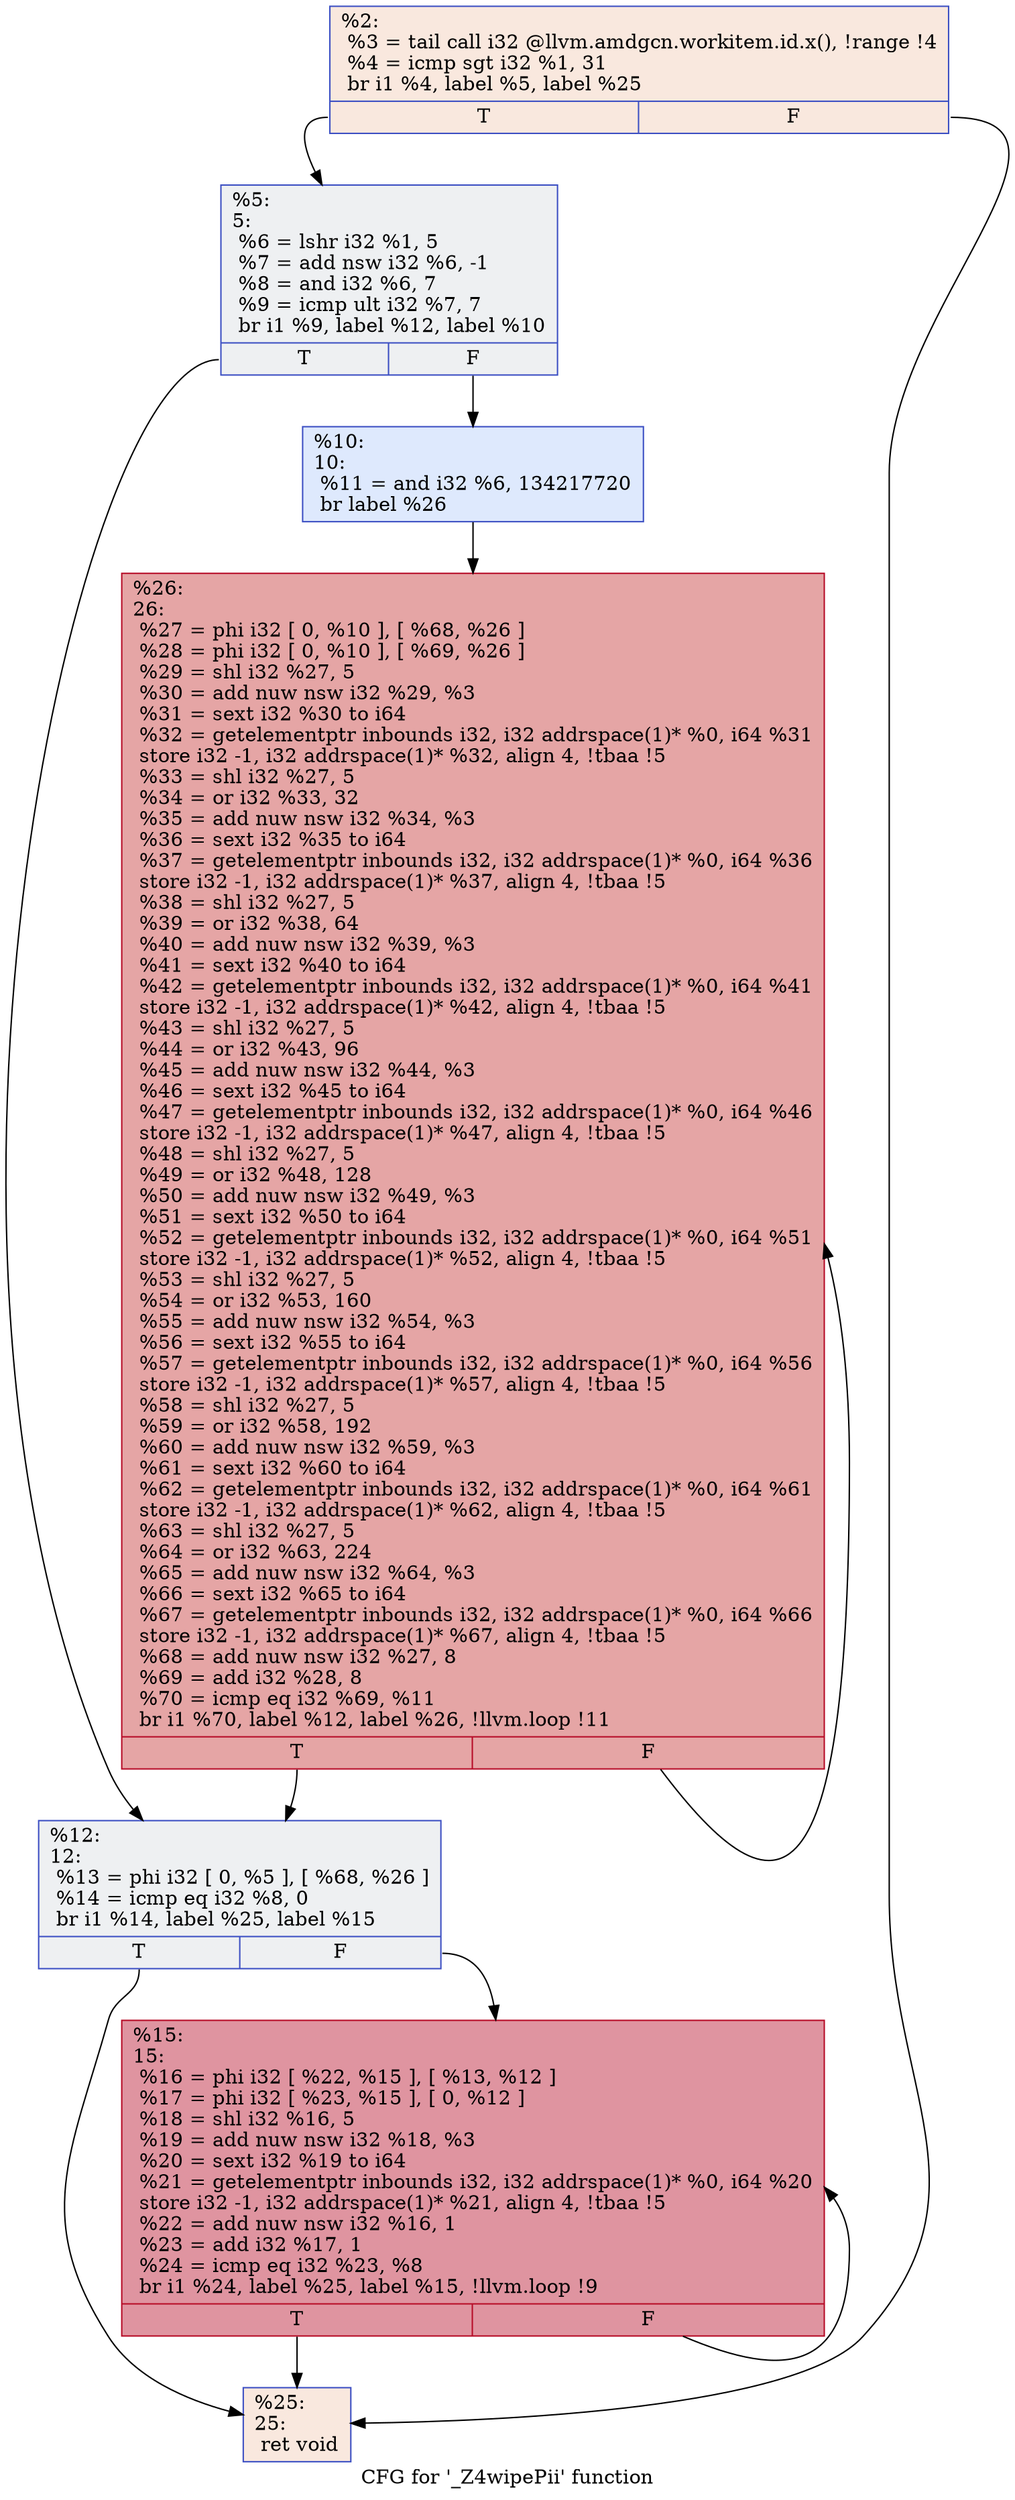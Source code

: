 digraph "CFG for '_Z4wipePii' function" {
	label="CFG for '_Z4wipePii' function";

	Node0x58666d0 [shape=record,color="#3d50c3ff", style=filled, fillcolor="#f2cab570",label="{%2:\l  %3 = tail call i32 @llvm.amdgcn.workitem.id.x(), !range !4\l  %4 = icmp sgt i32 %1, 31\l  br i1 %4, label %5, label %25\l|{<s0>T|<s1>F}}"];
	Node0x58666d0:s0 -> Node0x5867b90;
	Node0x58666d0:s1 -> Node0x5867c20;
	Node0x5867b90 [shape=record,color="#3d50c3ff", style=filled, fillcolor="#d9dce170",label="{%5:\l5:                                                \l  %6 = lshr i32 %1, 5\l  %7 = add nsw i32 %6, -1\l  %8 = and i32 %6, 7\l  %9 = icmp ult i32 %7, 7\l  br i1 %9, label %12, label %10\l|{<s0>T|<s1>F}}"];
	Node0x5867b90:s0 -> Node0x5867b40;
	Node0x5867b90:s1 -> Node0x5868090;
	Node0x5868090 [shape=record,color="#3d50c3ff", style=filled, fillcolor="#b5cdfa70",label="{%10:\l10:                                               \l  %11 = and i32 %6, 134217720\l  br label %26\l}"];
	Node0x5868090 -> Node0x5868290;
	Node0x5867b40 [shape=record,color="#3d50c3ff", style=filled, fillcolor="#d9dce170",label="{%12:\l12:                                               \l  %13 = phi i32 [ 0, %5 ], [ %68, %26 ]\l  %14 = icmp eq i32 %8, 0\l  br i1 %14, label %25, label %15\l|{<s0>T|<s1>F}}"];
	Node0x5867b40:s0 -> Node0x5867c20;
	Node0x5867b40:s1 -> Node0x58684f0;
	Node0x58684f0 [shape=record,color="#b70d28ff", style=filled, fillcolor="#b70d2870",label="{%15:\l15:                                               \l  %16 = phi i32 [ %22, %15 ], [ %13, %12 ]\l  %17 = phi i32 [ %23, %15 ], [ 0, %12 ]\l  %18 = shl i32 %16, 5\l  %19 = add nuw nsw i32 %18, %3\l  %20 = sext i32 %19 to i64\l  %21 = getelementptr inbounds i32, i32 addrspace(1)* %0, i64 %20\l  store i32 -1, i32 addrspace(1)* %21, align 4, !tbaa !5\l  %22 = add nuw nsw i32 %16, 1\l  %23 = add i32 %17, 1\l  %24 = icmp eq i32 %23, %8\l  br i1 %24, label %25, label %15, !llvm.loop !9\l|{<s0>T|<s1>F}}"];
	Node0x58684f0:s0 -> Node0x5867c20;
	Node0x58684f0:s1 -> Node0x58684f0;
	Node0x5867c20 [shape=record,color="#3d50c3ff", style=filled, fillcolor="#f2cab570",label="{%25:\l25:                                               \l  ret void\l}"];
	Node0x5868290 [shape=record,color="#b70d28ff", style=filled, fillcolor="#c5333470",label="{%26:\l26:                                               \l  %27 = phi i32 [ 0, %10 ], [ %68, %26 ]\l  %28 = phi i32 [ 0, %10 ], [ %69, %26 ]\l  %29 = shl i32 %27, 5\l  %30 = add nuw nsw i32 %29, %3\l  %31 = sext i32 %30 to i64\l  %32 = getelementptr inbounds i32, i32 addrspace(1)* %0, i64 %31\l  store i32 -1, i32 addrspace(1)* %32, align 4, !tbaa !5\l  %33 = shl i32 %27, 5\l  %34 = or i32 %33, 32\l  %35 = add nuw nsw i32 %34, %3\l  %36 = sext i32 %35 to i64\l  %37 = getelementptr inbounds i32, i32 addrspace(1)* %0, i64 %36\l  store i32 -1, i32 addrspace(1)* %37, align 4, !tbaa !5\l  %38 = shl i32 %27, 5\l  %39 = or i32 %38, 64\l  %40 = add nuw nsw i32 %39, %3\l  %41 = sext i32 %40 to i64\l  %42 = getelementptr inbounds i32, i32 addrspace(1)* %0, i64 %41\l  store i32 -1, i32 addrspace(1)* %42, align 4, !tbaa !5\l  %43 = shl i32 %27, 5\l  %44 = or i32 %43, 96\l  %45 = add nuw nsw i32 %44, %3\l  %46 = sext i32 %45 to i64\l  %47 = getelementptr inbounds i32, i32 addrspace(1)* %0, i64 %46\l  store i32 -1, i32 addrspace(1)* %47, align 4, !tbaa !5\l  %48 = shl i32 %27, 5\l  %49 = or i32 %48, 128\l  %50 = add nuw nsw i32 %49, %3\l  %51 = sext i32 %50 to i64\l  %52 = getelementptr inbounds i32, i32 addrspace(1)* %0, i64 %51\l  store i32 -1, i32 addrspace(1)* %52, align 4, !tbaa !5\l  %53 = shl i32 %27, 5\l  %54 = or i32 %53, 160\l  %55 = add nuw nsw i32 %54, %3\l  %56 = sext i32 %55 to i64\l  %57 = getelementptr inbounds i32, i32 addrspace(1)* %0, i64 %56\l  store i32 -1, i32 addrspace(1)* %57, align 4, !tbaa !5\l  %58 = shl i32 %27, 5\l  %59 = or i32 %58, 192\l  %60 = add nuw nsw i32 %59, %3\l  %61 = sext i32 %60 to i64\l  %62 = getelementptr inbounds i32, i32 addrspace(1)* %0, i64 %61\l  store i32 -1, i32 addrspace(1)* %62, align 4, !tbaa !5\l  %63 = shl i32 %27, 5\l  %64 = or i32 %63, 224\l  %65 = add nuw nsw i32 %64, %3\l  %66 = sext i32 %65 to i64\l  %67 = getelementptr inbounds i32, i32 addrspace(1)* %0, i64 %66\l  store i32 -1, i32 addrspace(1)* %67, align 4, !tbaa !5\l  %68 = add nuw nsw i32 %27, 8\l  %69 = add i32 %28, 8\l  %70 = icmp eq i32 %69, %11\l  br i1 %70, label %12, label %26, !llvm.loop !11\l|{<s0>T|<s1>F}}"];
	Node0x5868290:s0 -> Node0x5867b40;
	Node0x5868290:s1 -> Node0x5868290;
}
